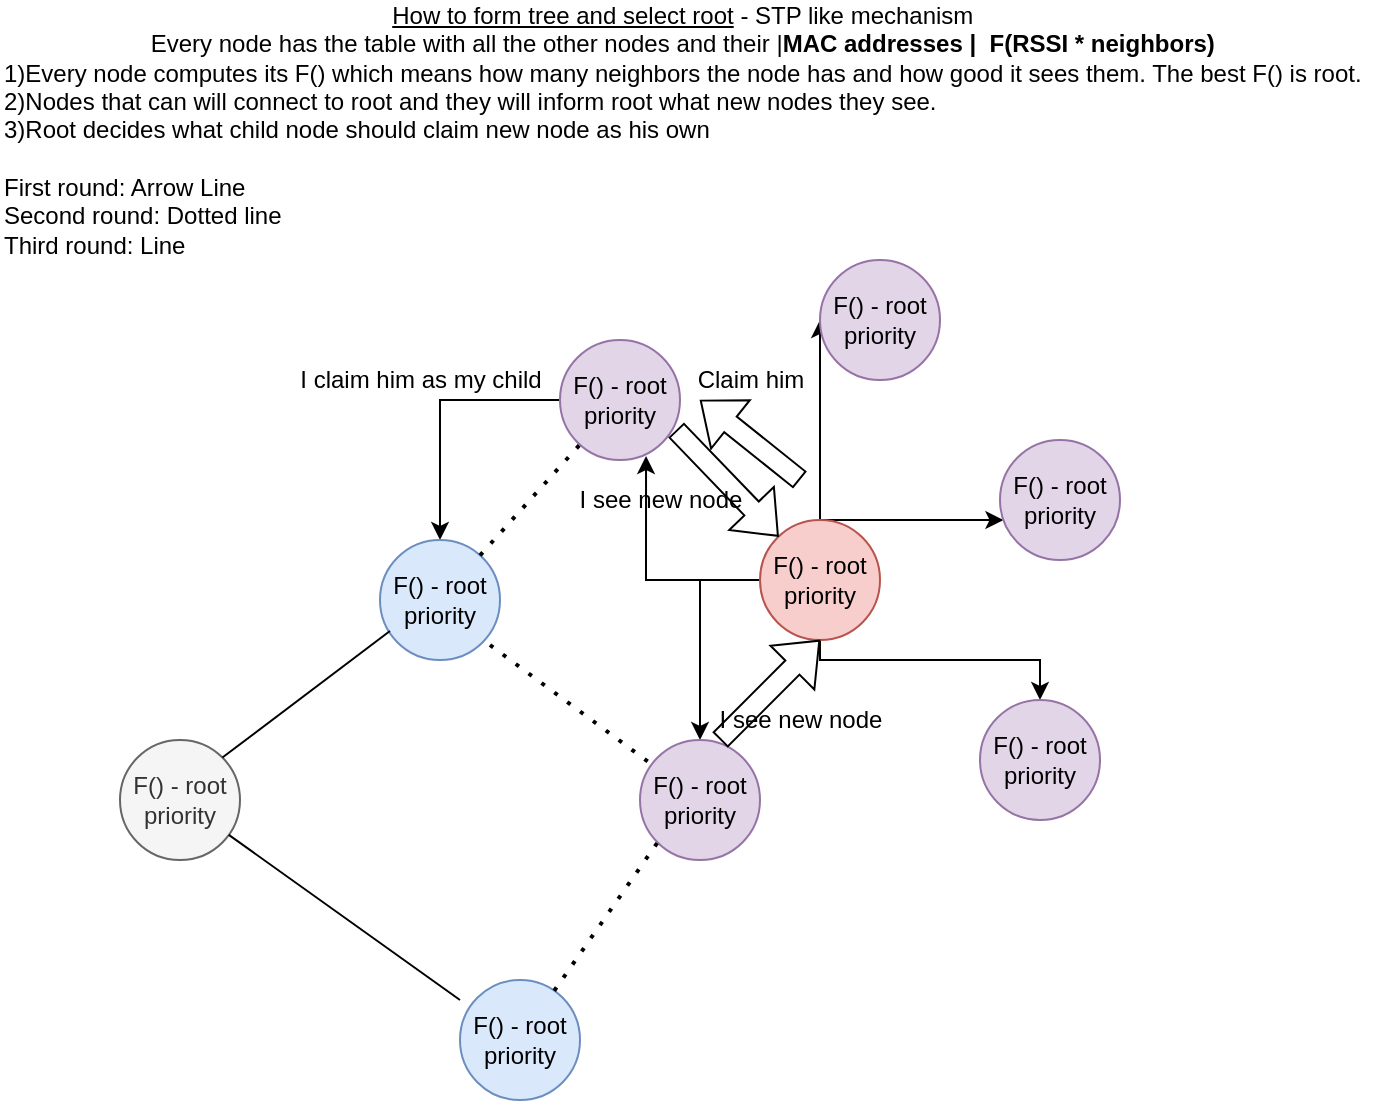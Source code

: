 <mxfile version="15.7.3" type="device"><diagram id="Z2xwcmUrzCeq7PGcAhie" name="Page-1"><mxGraphModel dx="1350" dy="1978" grid="1" gridSize="10" guides="1" tooltips="1" connect="1" arrows="1" fold="1" page="1" pageScale="1" pageWidth="850" pageHeight="1100" math="0" shadow="0"><root><mxCell id="0"/><mxCell id="1" parent="0"/><mxCell id="4s6GSftJQqec0SOvSuXG-1" value="F() - root priority" style="ellipse;whiteSpace=wrap;html=1;aspect=fixed;fillColor=#dae8fc;strokeColor=#6c8ebf;" vertex="1" parent="1"><mxGeometry x="260" y="460" width="60" height="60" as="geometry"/></mxCell><mxCell id="4s6GSftJQqec0SOvSuXG-41" style="edgeStyle=orthogonalEdgeStyle;rounded=0;orthogonalLoop=1;jettySize=auto;html=1;" edge="1" parent="1" source="4s6GSftJQqec0SOvSuXG-2" target="4s6GSftJQqec0SOvSuXG-14"><mxGeometry relative="1" as="geometry"/></mxCell><mxCell id="4s6GSftJQqec0SOvSuXG-2" value="F() - root priority" style="ellipse;whiteSpace=wrap;html=1;aspect=fixed;fillColor=#e1d5e7;strokeColor=#9673a6;" vertex="1" parent="1"><mxGeometry x="310" y="140" width="60" height="60" as="geometry"/></mxCell><mxCell id="4s6GSftJQqec0SOvSuXG-3" value="F() - root priority" style="ellipse;whiteSpace=wrap;html=1;aspect=fixed;fillColor=#f5f5f5;fontColor=#333333;strokeColor=#666666;" vertex="1" parent="1"><mxGeometry x="90" y="340" width="60" height="60" as="geometry"/></mxCell><mxCell id="4s6GSftJQqec0SOvSuXG-4" style="edgeStyle=orthogonalEdgeStyle;rounded=0;orthogonalLoop=1;jettySize=auto;html=1;" edge="1" parent="1" source="4s6GSftJQqec0SOvSuXG-9" target="4s6GSftJQqec0SOvSuXG-12"><mxGeometry relative="1" as="geometry"><Array as="points"><mxPoint x="380" y="260"/></Array></mxGeometry></mxCell><mxCell id="4s6GSftJQqec0SOvSuXG-5" style="edgeStyle=orthogonalEdgeStyle;rounded=0;orthogonalLoop=1;jettySize=auto;html=1;" edge="1" parent="1" source="4s6GSftJQqec0SOvSuXG-9" target="4s6GSftJQqec0SOvSuXG-13"><mxGeometry relative="1" as="geometry"><Array as="points"><mxPoint x="440" y="300"/><mxPoint x="550" y="300"/></Array></mxGeometry></mxCell><mxCell id="4s6GSftJQqec0SOvSuXG-6" style="edgeStyle=orthogonalEdgeStyle;rounded=0;orthogonalLoop=1;jettySize=auto;html=1;" edge="1" parent="1" source="4s6GSftJQqec0SOvSuXG-9" target="4s6GSftJQqec0SOvSuXG-11"><mxGeometry relative="1" as="geometry"><Array as="points"><mxPoint x="480" y="230"/><mxPoint x="480" y="230"/></Array></mxGeometry></mxCell><mxCell id="4s6GSftJQqec0SOvSuXG-7" style="edgeStyle=orthogonalEdgeStyle;rounded=0;orthogonalLoop=1;jettySize=auto;html=1;" edge="1" parent="1" source="4s6GSftJQqec0SOvSuXG-9" target="4s6GSftJQqec0SOvSuXG-10"><mxGeometry relative="1" as="geometry"><Array as="points"><mxPoint x="440" y="180"/><mxPoint x="440" y="180"/></Array></mxGeometry></mxCell><mxCell id="4s6GSftJQqec0SOvSuXG-8" style="edgeStyle=orthogonalEdgeStyle;rounded=0;orthogonalLoop=1;jettySize=auto;html=1;entryX=0.717;entryY=0.967;entryDx=0;entryDy=0;entryPerimeter=0;" edge="1" parent="1" source="4s6GSftJQqec0SOvSuXG-9" target="4s6GSftJQqec0SOvSuXG-2"><mxGeometry relative="1" as="geometry"/></mxCell><mxCell id="4s6GSftJQqec0SOvSuXG-9" value="F() - root priority" style="ellipse;whiteSpace=wrap;html=1;aspect=fixed;fillColor=#f8cecc;strokeColor=#b85450;" vertex="1" parent="1"><mxGeometry x="410" y="230" width="60" height="60" as="geometry"/></mxCell><mxCell id="4s6GSftJQqec0SOvSuXG-10" value="F() - root priority" style="ellipse;whiteSpace=wrap;html=1;aspect=fixed;fillColor=#e1d5e7;strokeColor=#9673a6;" vertex="1" parent="1"><mxGeometry x="440" y="100" width="60" height="60" as="geometry"/></mxCell><mxCell id="4s6GSftJQqec0SOvSuXG-11" value="F() - root priority" style="ellipse;whiteSpace=wrap;html=1;aspect=fixed;fillColor=#e1d5e7;strokeColor=#9673a6;" vertex="1" parent="1"><mxGeometry x="530" y="190" width="60" height="60" as="geometry"/></mxCell><mxCell id="4s6GSftJQqec0SOvSuXG-12" value="F() - root priority" style="ellipse;whiteSpace=wrap;html=1;aspect=fixed;fillColor=#e1d5e7;strokeColor=#9673a6;" vertex="1" parent="1"><mxGeometry x="350" y="340" width="60" height="60" as="geometry"/></mxCell><mxCell id="4s6GSftJQqec0SOvSuXG-13" value="F() - root priority" style="ellipse;whiteSpace=wrap;html=1;aspect=fixed;fillColor=#e1d5e7;strokeColor=#9673a6;" vertex="1" parent="1"><mxGeometry x="520" y="320" width="60" height="60" as="geometry"/></mxCell><mxCell id="4s6GSftJQqec0SOvSuXG-14" value="F() - root priority" style="ellipse;whiteSpace=wrap;html=1;aspect=fixed;fillColor=#dae8fc;strokeColor=#6c8ebf;" vertex="1" parent="1"><mxGeometry x="220" y="240" width="60" height="60" as="geometry"/></mxCell><mxCell id="4s6GSftJQqec0SOvSuXG-20" value="" style="endArrow=none;dashed=1;html=1;dashPattern=1 3;strokeWidth=2;rounded=0;" edge="1" parent="1" source="4s6GSftJQqec0SOvSuXG-14" target="4s6GSftJQqec0SOvSuXG-2"><mxGeometry width="50" height="50" relative="1" as="geometry"><mxPoint x="260" y="250" as="sourcePoint"/><mxPoint x="310" y="190" as="targetPoint"/></mxGeometry></mxCell><mxCell id="4s6GSftJQqec0SOvSuXG-21" value="" style="endArrow=none;dashed=1;html=1;dashPattern=1 3;strokeWidth=2;rounded=0;" edge="1" parent="1" target="4s6GSftJQqec0SOvSuXG-12"><mxGeometry width="50" height="50" relative="1" as="geometry"><mxPoint x="275" y="292.5" as="sourcePoint"/><mxPoint x="350" y="347.5" as="targetPoint"/></mxGeometry></mxCell><mxCell id="4s6GSftJQqec0SOvSuXG-24" value="&lt;div style=&quot;text-align: center&quot;&gt;&lt;u&gt;How to form tree and select root&lt;/u&gt; -&amp;nbsp;STP like mechanism&lt;/div&gt;&lt;div style=&quot;text-align: center&quot;&gt;&lt;span&gt;Every node has the table with all the other nodes and their&amp;nbsp;|&lt;/span&gt;&lt;b&gt;MAC addresses |&amp;nbsp; F(RSSI * neighbors)&lt;/b&gt;&lt;/div&gt;1)Every node computes its F() which means how many neighbors the node has and how good it sees them. The best F() is root.&lt;br&gt;2)Nodes that can will connect to root and they will inform root what new nodes they see.&lt;br&gt;3)Root decides what child node should claim new node as his own&lt;br&gt;&lt;br&gt;First round: Arrow Line&lt;br&gt;Second round: Dotted line&lt;br&gt;Third round: Line" style="text;html=1;align=left;verticalAlign=middle;resizable=0;points=[];autosize=1;strokeColor=none;fillColor=none;" vertex="1" parent="1"><mxGeometry x="30" y="-30" width="690" height="130" as="geometry"/></mxCell><mxCell id="4s6GSftJQqec0SOvSuXG-26" value="" style="endArrow=none;dashed=1;html=1;dashPattern=1 3;strokeWidth=2;rounded=0;entryX=0;entryY=1;entryDx=0;entryDy=0;" edge="1" parent="1" source="4s6GSftJQqec0SOvSuXG-1" target="4s6GSftJQqec0SOvSuXG-12"><mxGeometry width="50" height="50" relative="1" as="geometry"><mxPoint x="285" y="390" as="sourcePoint"/><mxPoint x="360" y="445" as="targetPoint"/></mxGeometry></mxCell><mxCell id="4s6GSftJQqec0SOvSuXG-28" value="" style="endArrow=none;html=1;rounded=0;exitX=1;exitY=0;exitDx=0;exitDy=0;entryX=0.083;entryY=0.758;entryDx=0;entryDy=0;entryPerimeter=0;" edge="1" parent="1" source="4s6GSftJQqec0SOvSuXG-3" target="4s6GSftJQqec0SOvSuXG-14"><mxGeometry width="50" height="50" relative="1" as="geometry"><mxPoint x="170" y="340" as="sourcePoint"/><mxPoint x="220" y="290" as="targetPoint"/></mxGeometry></mxCell><mxCell id="4s6GSftJQqec0SOvSuXG-29" value="" style="endArrow=none;html=1;rounded=0;" edge="1" parent="1" source="4s6GSftJQqec0SOvSuXG-3"><mxGeometry width="50" height="50" relative="1" as="geometry"><mxPoint x="170" y="400" as="sourcePoint"/><mxPoint x="260" y="470" as="targetPoint"/></mxGeometry></mxCell><mxCell id="4s6GSftJQqec0SOvSuXG-33" value="" style="shape=flexArrow;endArrow=classic;html=1;rounded=0;" edge="1" parent="1"><mxGeometry width="50" height="50" relative="1" as="geometry"><mxPoint x="390" y="340" as="sourcePoint"/><mxPoint x="440" y="290" as="targetPoint"/></mxGeometry></mxCell><mxCell id="4s6GSftJQqec0SOvSuXG-34" value="" style="shape=flexArrow;endArrow=classic;html=1;rounded=0;exitX=0.967;exitY=0.75;exitDx=0;exitDy=0;exitPerimeter=0;" edge="1" parent="1" source="4s6GSftJQqec0SOvSuXG-2" target="4s6GSftJQqec0SOvSuXG-9"><mxGeometry width="50" height="50" relative="1" as="geometry"><mxPoint x="375" y="160" as="sourcePoint"/><mxPoint x="425" y="110" as="targetPoint"/></mxGeometry></mxCell><mxCell id="4s6GSftJQqec0SOvSuXG-35" value="I see new node" style="text;html=1;align=center;verticalAlign=middle;resizable=0;points=[];autosize=1;strokeColor=none;fillColor=none;" vertex="1" parent="1"><mxGeometry x="380" y="320" width="100" height="20" as="geometry"/></mxCell><mxCell id="4s6GSftJQqec0SOvSuXG-36" value="I see new node" style="text;html=1;align=center;verticalAlign=middle;resizable=0;points=[];autosize=1;strokeColor=none;fillColor=none;" vertex="1" parent="1"><mxGeometry x="310" y="210" width="100" height="20" as="geometry"/></mxCell><mxCell id="4s6GSftJQqec0SOvSuXG-38" value="" style="shape=flexArrow;endArrow=classic;html=1;rounded=0;" edge="1" parent="1"><mxGeometry width="50" height="50" relative="1" as="geometry"><mxPoint x="430" y="210" as="sourcePoint"/><mxPoint x="380" y="170" as="targetPoint"/></mxGeometry></mxCell><mxCell id="4s6GSftJQqec0SOvSuXG-39" value="Claim him" style="text;html=1;align=center;verticalAlign=middle;resizable=0;points=[];autosize=1;strokeColor=none;fillColor=none;" vertex="1" parent="1"><mxGeometry x="370" y="150" width="70" height="20" as="geometry"/></mxCell><mxCell id="4s6GSftJQqec0SOvSuXG-42" value="I claim him as my child" style="text;html=1;align=center;verticalAlign=middle;resizable=0;points=[];autosize=1;strokeColor=none;fillColor=none;" vertex="1" parent="1"><mxGeometry x="170" y="150" width="140" height="20" as="geometry"/></mxCell></root></mxGraphModel></diagram></mxfile>